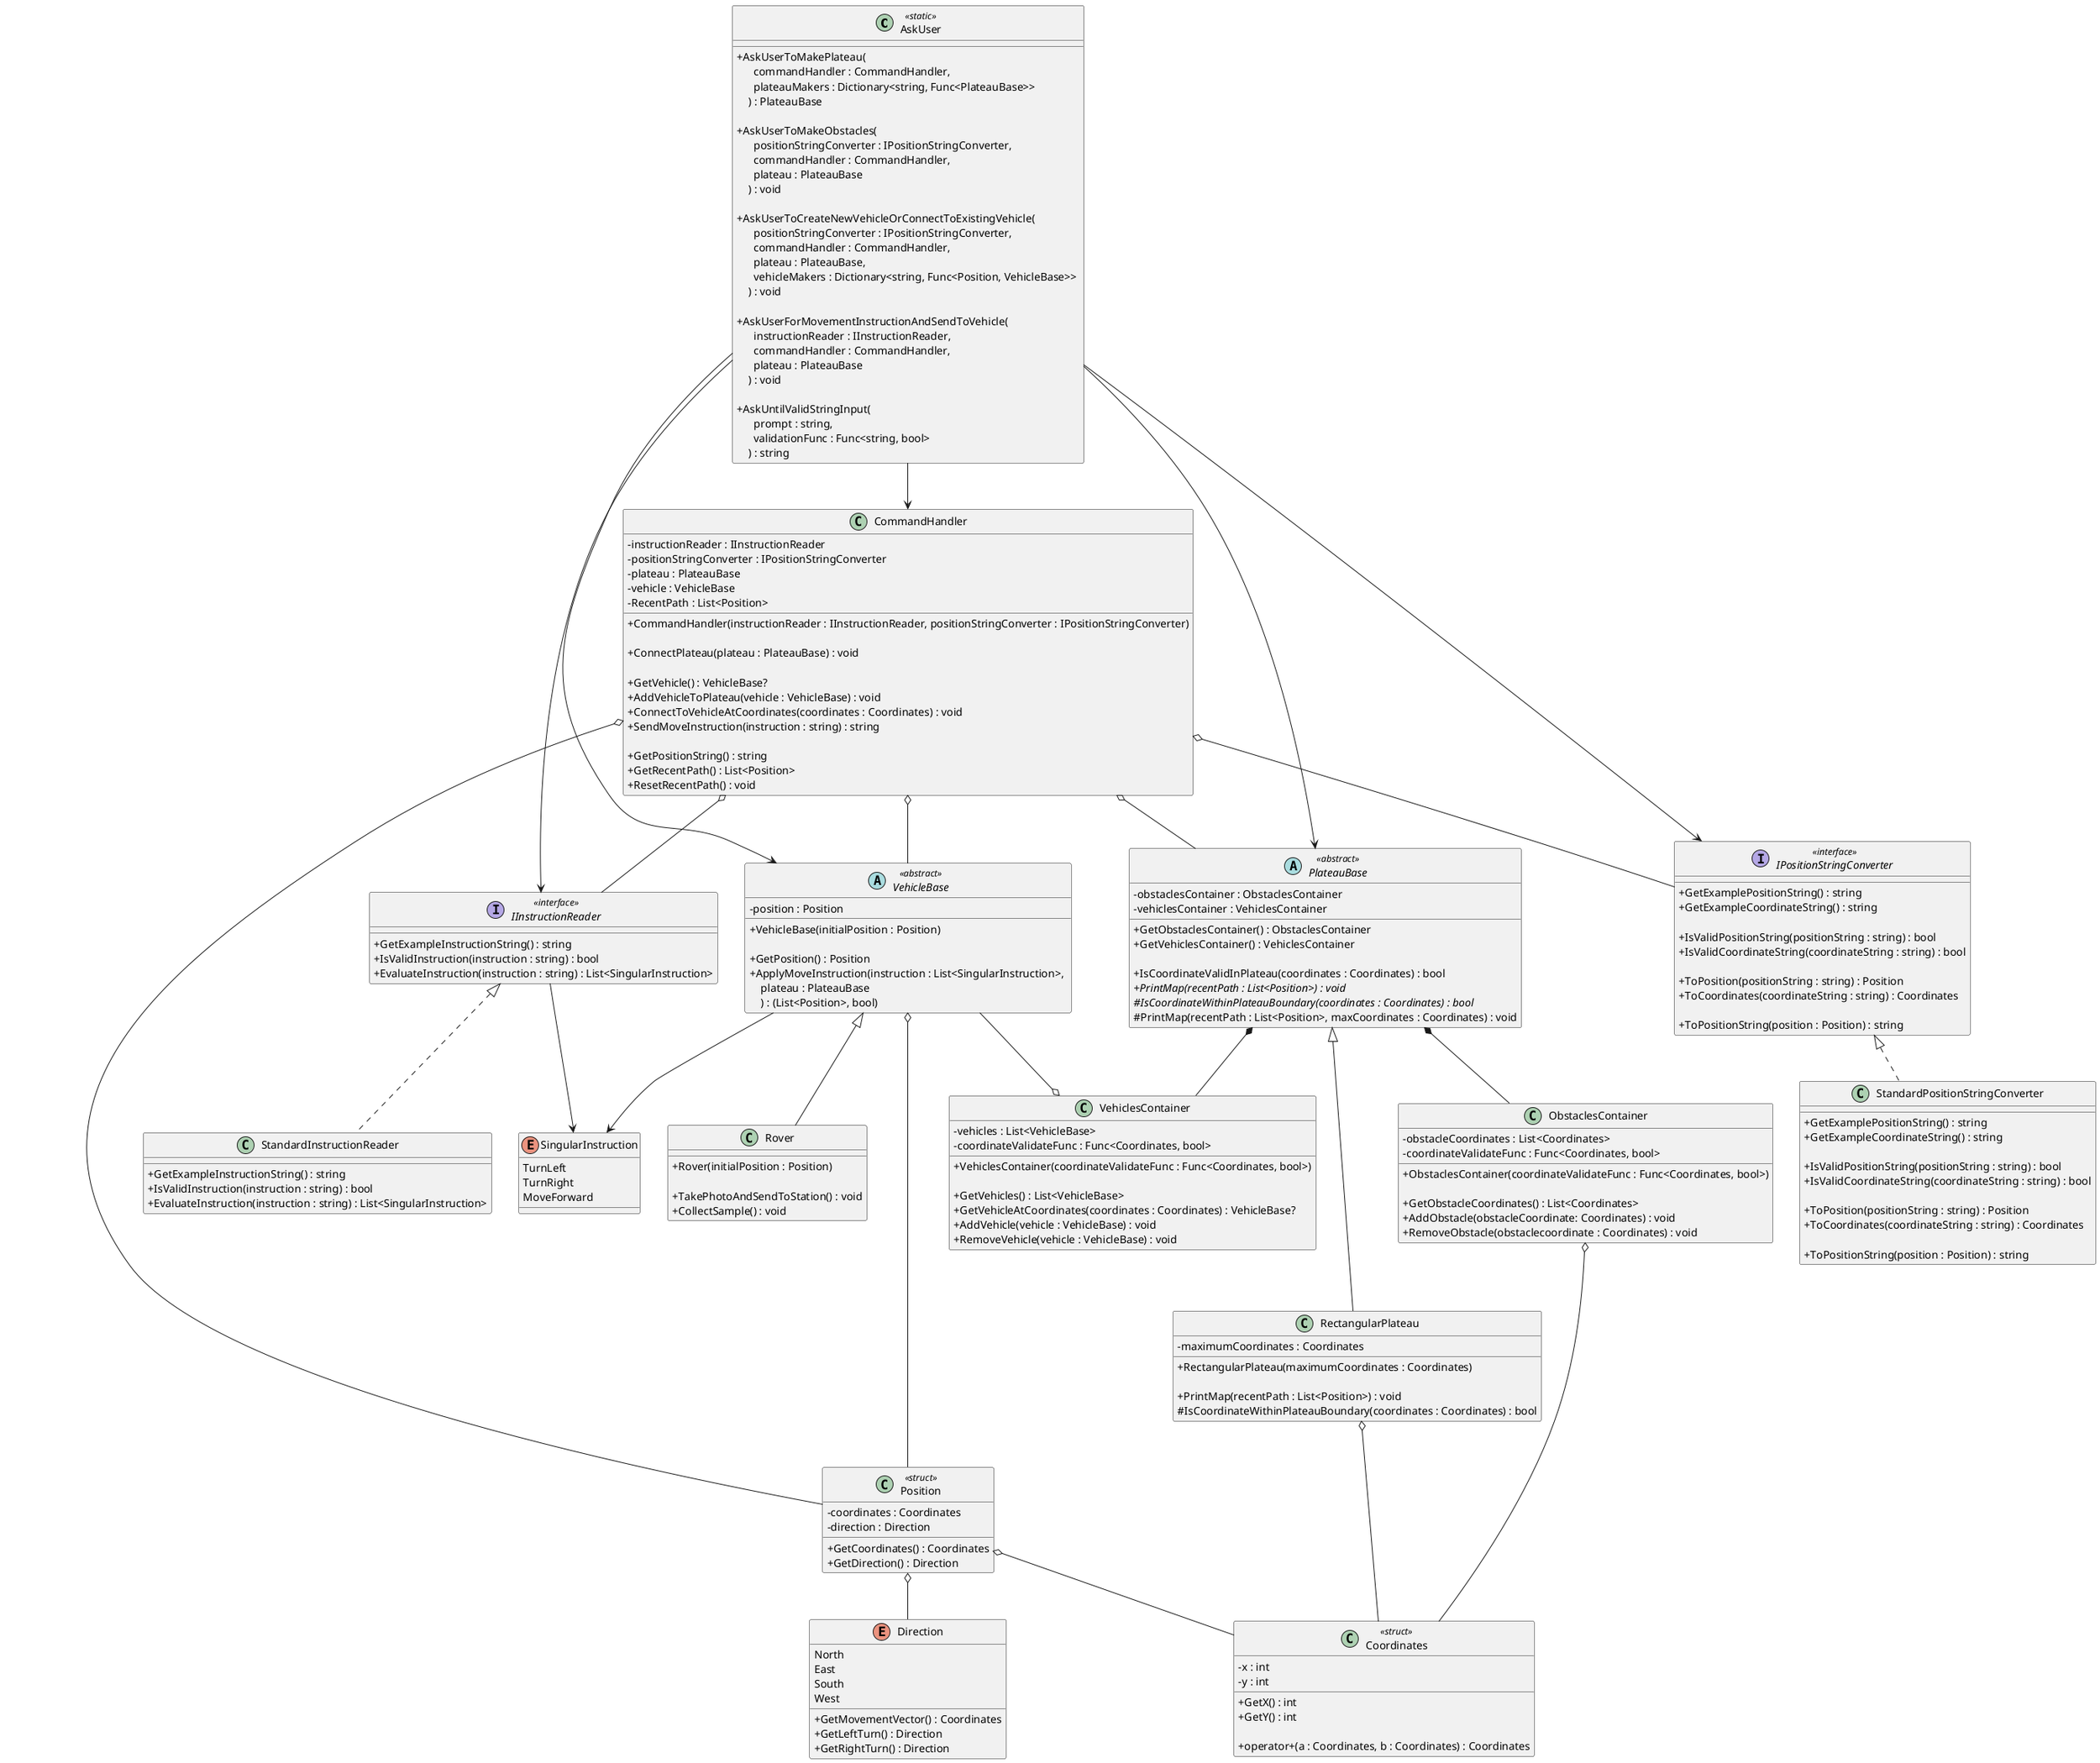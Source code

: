 @startuml "Mars Rover Challenge"
skinparam classAttributeIconSize 0

class AskUser <<static>>
{
  + AskUserToMakePlateau(\n\
      commandHandler : CommandHandler, \n\
      plateauMakers : Dictionary<string, Func<PlateauBase>> \n\
    ) : PlateauBase
  
  + AskUserToMakeObstacles(\n\
      positionStringConverter : IPositionStringConverter, \n\
      commandHandler : CommandHandler, \n\
      plateau : PlateauBase \n\
    ) : void
  
  + AskUserToCreateNewVehicleOrConnectToExistingVehicle( \n\
      positionStringConverter : IPositionStringConverter, \n\
      commandHandler : CommandHandler, \n\
      plateau : PlateauBase, \n\
      vehicleMakers : Dictionary<string, Func<Position, VehicleBase>> \n\
    ) : void

  + AskUserForMovementInstructionAndSendToVehicle( \n\
      instructionReader : IInstructionReader, \n\
      commandHandler : CommandHandler, \n\
      plateau : PlateauBase \n\
    ) : void
  
  + AskUntilValidStringInput(\n\
      prompt : string, \n\
      validationFunc : Func<string, bool> \n\
    ) : string
}

class CommandHandler
{
  - instructionReader : IInstructionReader
  - positionStringConverter : IPositionStringConverter
  - plateau : PlateauBase
  - vehicle : VehicleBase
  - RecentPath : List<Position>

  + CommandHandler(instructionReader : IInstructionReader, positionStringConverter : IPositionStringConverter)
  
  + ConnectPlateau(plateau : PlateauBase) : void

  + GetVehicle() : VehicleBase?
  + AddVehicleToPlateau(vehicle : VehicleBase) : void
  + ConnectToVehicleAtCoordinates(coordinates : Coordinates) : void
  + SendMoveInstruction(instruction : string) : string

  + GetPositionString() : string
  + GetRecentPath() : List<Position>
  + ResetRecentPath() : void
}

interface IInstructionReader <<interface>>
{
  + GetExampleInstructionString() : string
  + IsValidInstruction(instruction : string) : bool
  + EvaluateInstruction(instruction : string) : List<SingularInstruction>
}

enum SingularInstruction
{
  TurnLeft
  TurnRight
  MoveForward
}

class StandardInstructionReader
{
  + GetExampleInstructionString() : string
  + IsValidInstruction(instruction : string) : bool
  + EvaluateInstruction(instruction : string) : List<SingularInstruction>
}

class ObstaclesContainer
{
  - obstacleCoordinates : List<Coordinates>
  - coordinateValidateFunc : Func<Coordinates, bool>

  + ObstaclesContainer(coordinateValidateFunc : Func<Coordinates, bool>)

  + GetObstacleCoordinates() : List<Coordinates>
  + AddObstacle(obstacleCoordinate: Coordinates) : void
  + RemoveObstacle(obstaclecoordinate : Coordinates) : void
}

abstract PlateauBase <<abstract>>
{
  - obstaclesContainer : ObstaclesContainer
  - vehiclesContainer : VehiclesContainer

  + GetObstaclesContainer() : ObstaclesContainer
  + GetVehiclesContainer() : VehiclesContainer

  + IsCoordinateValidInPlateau(coordinates : Coordinates) : bool
  {abstract} + PrintMap(recentPath : List<Position>) : void
  {abstract} # IsCoordinateWithinPlateauBoundary(coordinates : Coordinates) : bool
  # PrintMap(recentPath : List<Position>, maxCoordinates : Coordinates) : void
}

class RectangularPlateau
{
  - maximumCoordinates : Coordinates

  + RectangularPlateau(maximumCoordinates : Coordinates)

  + PrintMap(recentPath : List<Position>) : void
  # IsCoordinateWithinPlateauBoundary(coordinates : Coordinates) : bool
}

class VehiclesContainer
{
  - vehicles : List<VehicleBase>
  - coordinateValidateFunc : Func<Coordinates, bool>

  + VehiclesContainer(coordinateValidateFunc : Func<Coordinates, bool>)

  + GetVehicles() : List<VehicleBase>
  + GetVehicleAtCoordinates(coordinates : Coordinates) : VehicleBase?
  + AddVehicle(vehicle : VehicleBase) : void
  + RemoveVehicle(vehicle : VehicleBase) : void
}

class Coordinates <<struct>>
{
  - x : int
  - y : int

  + GetX() : int
  + GetY() : int

  + operator+(a : Coordinates, b : Coordinates) : Coordinates
}

enum Direction
{
  North
  East
  South
  West

  + GetMovementVector() : Coordinates
  + GetLeftTurn() : Direction
  + GetRightTurn() : Direction
}

interface IPositionStringConverter <<interface>>
{
  + GetExamplePositionString() : string
  + GetExampleCoordinateString() : string

  + IsValidPositionString(positionString : string) : bool
  + IsValidCoordinateString(coordinateString : string) : bool

  + ToPosition(positionString : string) : Position
  + ToCoordinates(coordinateString : string) : Coordinates

  + ToPositionString(position : Position) : string
}

class Position <<struct>>
{
  - coordinates : Coordinates
  - direction : Direction

  + GetCoordinates() : Coordinates
  + GetDirection() : Direction
}

class StandardPositionStringConverter
{
  + GetExamplePositionString() : string
  + GetExampleCoordinateString() : string

  + IsValidPositionString(positionString : string) : bool
  + IsValidCoordinateString(coordinateString : string) : bool

  + ToPosition(positionString : string) : Position
  + ToCoordinates(coordinateString : string) : Coordinates

  + ToPositionString(position : Position) : string
}

class Rover
{
  + Rover(initialPosition : Position)

  + TakePhotoAndSendToStation() : void
  + CollectSample() : void
}

abstract VehicleBase <<abstract>>
{
  - position : Position

  + VehicleBase(initialPosition : Position)

  + GetPosition() : Position
  + ApplyMoveInstruction(instruction : List<SingularInstruction>, \n\
    plateau : PlateauBase \n\
    ) : (List<Position>, bool)
}

AskUser --> CommandHandler
AskUser --[norank]--> PlateauBase
AskUser --[norank]--> IPositionStringConverter
AskUser --l[norank]--> IInstructionReader
AskUser --l[norank]--> VehicleBase

CommandHandler o-- IInstructionReader
CommandHandler o-- IPositionStringConverter
CommandHandler o-- PlateauBase
CommandHandler o-- VehicleBase
CommandHandler o----- Position

IInstructionReader <|.. StandardInstructionReader 

VehicleBase <|-- Rover
VehicleBase o--- Position

IPositionStringConverter <|.. StandardPositionStringConverter

PlateauBase *-- ObstaclesContainer
PlateauBase *-- VehiclesContainer
PlateauBase <|--- RectangularPlateau

ObstaclesContainer o---- Coordinates
VehiclesContainer o-u- VehicleBase

Position o-- Direction
Position o-- Coordinates

IInstructionReader --> SingularInstruction
VehicleBase --> SingularInstruction

RectangularPlateau o-[norank]- Coordinates

@enduml